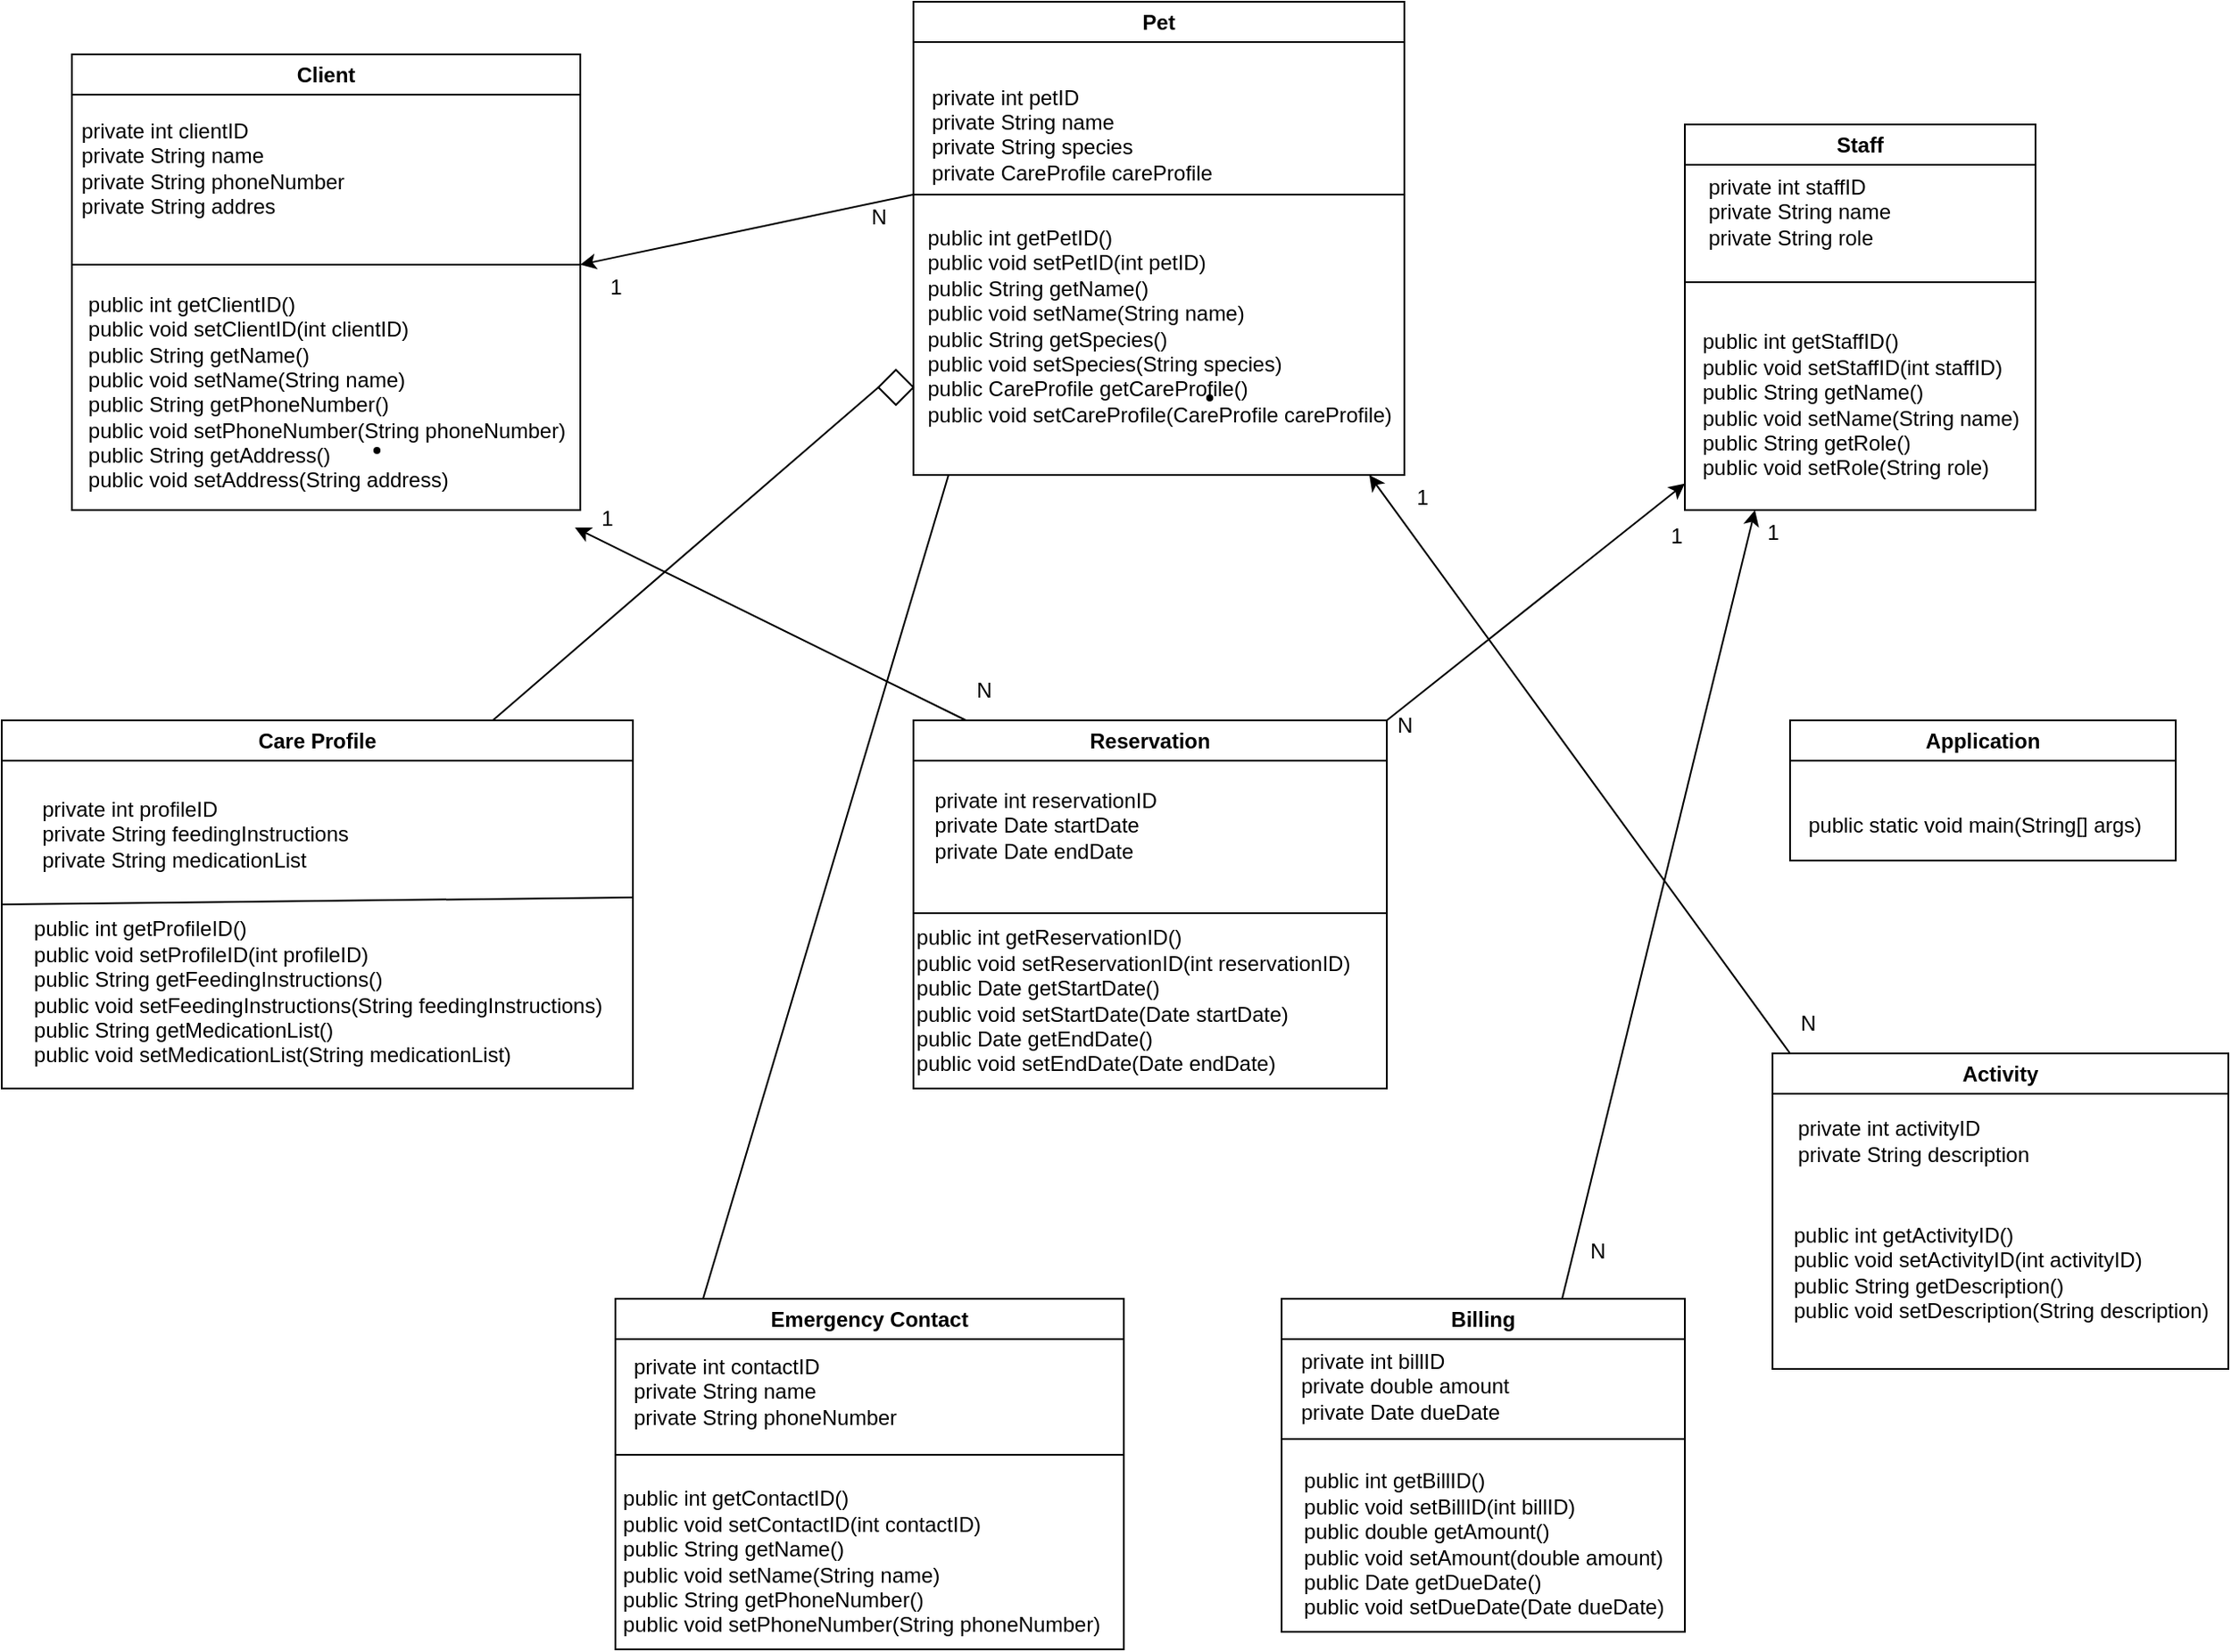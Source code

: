<mxfile version="24.6.5" type="device">
  <diagram id="yUoyeC8CzDRUghe84lRH" name="Page-1">
    <mxGraphModel dx="2899" dy="1103" grid="1" gridSize="10" guides="1" tooltips="1" connect="1" arrows="1" fold="1" page="1" pageScale="1" pageWidth="850" pageHeight="1100" math="0" shadow="0">
      <root>
        <mxCell id="0" />
        <mxCell id="1" parent="0" />
        <mxCell id="9KNZtpV98JF0bAeNBsMH-1" value="Client" style="swimlane;whiteSpace=wrap;html=1;" vertex="1" parent="1">
          <mxGeometry x="-250" y="60" width="290" height="260" as="geometry" />
        </mxCell>
        <mxCell id="9KNZtpV98JF0bAeNBsMH-17" value="&lt;li&gt;&lt;br&gt;&lt;/li&gt;" style="text;html=1;align=center;verticalAlign=middle;resizable=0;points=[];autosize=1;strokeColor=none;fillColor=none;" vertex="1" parent="9KNZtpV98JF0bAeNBsMH-1">
          <mxGeometry x="160" y="210" width="40" height="30" as="geometry" />
        </mxCell>
        <mxCell id="9KNZtpV98JF0bAeNBsMH-48" value="&lt;div style=&quot;text-align: justify;&quot;&gt;public int getClientID()&lt;/div&gt;&lt;div style=&quot;text-align: justify;&quot;&gt;public void setClientID(int clientID)&lt;/div&gt;&lt;div style=&quot;text-align: justify;&quot;&gt;public String getName()&lt;/div&gt;&lt;div style=&quot;text-align: justify;&quot;&gt;public void setName(String name)&lt;/div&gt;&lt;div style=&quot;text-align: justify;&quot;&gt;public String getPhoneNumber()&lt;/div&gt;&lt;div style=&quot;text-align: justify;&quot;&gt;public void setPhoneNumber(String phoneNumber)&lt;/div&gt;&lt;div style=&quot;text-align: justify;&quot;&gt;public String getAddress()&lt;/div&gt;&lt;div style=&quot;text-align: justify;&quot;&gt;public void setAddress(String address)&lt;/div&gt;&lt;div style=&quot;text-align: justify;&quot;&gt;&lt;br&gt;&lt;/div&gt;" style="text;html=1;align=center;verticalAlign=middle;resizable=0;points=[];autosize=1;strokeColor=none;fillColor=none;" vertex="1" parent="9KNZtpV98JF0bAeNBsMH-1">
          <mxGeometry x="-5" y="130" width="300" height="140" as="geometry" />
        </mxCell>
        <mxCell id="9KNZtpV98JF0bAeNBsMH-47" value="&lt;div style=&quot;text-align: justify;&quot;&gt;private int clientID&lt;/div&gt;&lt;div style=&quot;text-align: justify;&quot;&gt;private String name&lt;/div&gt;&lt;div style=&quot;text-align: justify;&quot;&gt;private String phoneNumber&lt;/div&gt;&lt;div style=&quot;text-align: justify;&quot;&gt;private String addres&lt;/div&gt;" style="text;html=1;align=center;verticalAlign=middle;resizable=0;points=[];autosize=1;strokeColor=none;fillColor=none;" vertex="1" parent="9KNZtpV98JF0bAeNBsMH-1">
          <mxGeometry x="-5" y="30" width="170" height="70" as="geometry" />
        </mxCell>
        <mxCell id="9KNZtpV98JF0bAeNBsMH-70" value="" style="endArrow=none;html=1;rounded=0;" edge="1" parent="9KNZtpV98JF0bAeNBsMH-1">
          <mxGeometry width="50" height="50" relative="1" as="geometry">
            <mxPoint y="120" as="sourcePoint" />
            <mxPoint x="290" y="120" as="targetPoint" />
          </mxGeometry>
        </mxCell>
        <mxCell id="9KNZtpV98JF0bAeNBsMH-8" value="Care Profile" style="swimlane;whiteSpace=wrap;html=1;" vertex="1" parent="1">
          <mxGeometry x="-290" y="440" width="360" height="210" as="geometry" />
        </mxCell>
        <mxCell id="9KNZtpV98JF0bAeNBsMH-43" value="&lt;div style=&quot;text-align: justify;&quot;&gt;public int getProfileID()&lt;/div&gt;&lt;div style=&quot;text-align: justify;&quot;&gt;public void setProfileID(int profileID)&lt;/div&gt;&lt;div style=&quot;text-align: justify;&quot;&gt;public String getFeedingInstructions()&lt;/div&gt;&lt;div style=&quot;text-align: justify;&quot;&gt;public void setFeedingInstructions(String feedingInstructions)&lt;/div&gt;&lt;div style=&quot;text-align: justify;&quot;&gt;public String getMedicationList()&lt;/div&gt;&lt;div style=&quot;text-align: justify;&quot;&gt;public void setMedicationList(String medicationList)&lt;/div&gt;" style="text;html=1;align=center;verticalAlign=middle;resizable=0;points=[];autosize=1;strokeColor=none;fillColor=none;" vertex="1" parent="9KNZtpV98JF0bAeNBsMH-8">
          <mxGeometry x="5" y="105" width="350" height="100" as="geometry" />
        </mxCell>
        <mxCell id="9KNZtpV98JF0bAeNBsMH-44" value="&lt;div style=&quot;text-align: justify;&quot;&gt;private int profileID&lt;/div&gt;&lt;div style=&quot;text-align: justify;&quot;&gt;private String feedingInstructions&lt;/div&gt;&lt;div style=&quot;text-align: justify;&quot;&gt;private String medicationList&lt;/div&gt;" style="text;html=1;align=center;verticalAlign=middle;resizable=0;points=[];autosize=1;strokeColor=none;fillColor=none;" vertex="1" parent="9KNZtpV98JF0bAeNBsMH-8">
          <mxGeometry x="10" y="35" width="200" height="60" as="geometry" />
        </mxCell>
        <mxCell id="9KNZtpV98JF0bAeNBsMH-51" value="" style="endArrow=none;html=1;rounded=0;entryX=1.014;entryY=-0.04;entryDx=0;entryDy=0;entryPerimeter=0;" edge="1" parent="9KNZtpV98JF0bAeNBsMH-8" target="9KNZtpV98JF0bAeNBsMH-43">
          <mxGeometry width="50" height="50" relative="1" as="geometry">
            <mxPoint y="105" as="sourcePoint" />
            <mxPoint x="50" y="55" as="targetPoint" />
          </mxGeometry>
        </mxCell>
        <mxCell id="9KNZtpV98JF0bAeNBsMH-12" value="Pet" style="swimlane;whiteSpace=wrap;html=1;" vertex="1" parent="1">
          <mxGeometry x="230" y="30" width="280" height="270" as="geometry" />
        </mxCell>
        <mxCell id="9KNZtpV98JF0bAeNBsMH-23" value="&lt;li&gt;&lt;br&gt;&lt;/li&gt;" style="text;html=1;align=center;verticalAlign=middle;resizable=0;points=[];autosize=1;strokeColor=none;fillColor=none;" vertex="1" parent="9KNZtpV98JF0bAeNBsMH-12">
          <mxGeometry x="155" y="210" width="40" height="30" as="geometry" />
        </mxCell>
        <mxCell id="9KNZtpV98JF0bAeNBsMH-45" value="&lt;div style=&quot;text-align: justify;&quot;&gt;public int getPetID()&lt;/div&gt;&lt;div style=&quot;text-align: justify;&quot;&gt;public void setPetID(int petID)&lt;/div&gt;&lt;div style=&quot;text-align: justify;&quot;&gt;public String getName()&lt;/div&gt;&lt;div style=&quot;text-align: justify;&quot;&gt;public void setName(String name)&lt;/div&gt;&lt;div style=&quot;text-align: justify;&quot;&gt;public String getSpecies()&lt;/div&gt;&lt;div style=&quot;text-align: justify;&quot;&gt;public void setSpecies(String species)&lt;/div&gt;&lt;div style=&quot;text-align: justify;&quot;&gt;public CareProfile getCareProfile()&lt;/div&gt;&lt;div style=&quot;text-align: justify;&quot;&gt;public void setCareProfile(CareProfile careProfile)&lt;/div&gt;" style="text;html=1;align=center;verticalAlign=middle;resizable=0;points=[];autosize=1;strokeColor=none;fillColor=none;" vertex="1" parent="9KNZtpV98JF0bAeNBsMH-12">
          <mxGeometry x="-5" y="120" width="290" height="130" as="geometry" />
        </mxCell>
        <mxCell id="9KNZtpV98JF0bAeNBsMH-46" value="&lt;div style=&quot;text-align: justify;&quot;&gt;private int petID&lt;/div&gt;&lt;div style=&quot;text-align: justify;&quot;&gt;private String name&lt;/div&gt;&lt;div style=&quot;text-align: justify;&quot;&gt;private String species&lt;/div&gt;&lt;div style=&quot;text-align: justify;&quot;&gt;private CareProfile careProfile&lt;/div&gt;&lt;div style=&quot;text-align: justify;&quot;&gt;&lt;br&gt;&lt;/div&gt;" style="text;html=1;align=center;verticalAlign=middle;resizable=0;points=[];autosize=1;strokeColor=none;fillColor=none;" vertex="1" parent="9KNZtpV98JF0bAeNBsMH-12">
          <mxGeometry y="38" width="180" height="90" as="geometry" />
        </mxCell>
        <mxCell id="9KNZtpV98JF0bAeNBsMH-21" value="" style="endArrow=none;html=1;rounded=0;exitX=0;exitY=0.5;exitDx=0;exitDy=0;entryX=1;entryY=0.5;entryDx=0;entryDy=0;" edge="1" parent="9KNZtpV98JF0bAeNBsMH-12">
          <mxGeometry width="50" height="50" relative="1" as="geometry">
            <mxPoint y="110" as="sourcePoint" />
            <mxPoint x="280" y="110" as="targetPoint" />
            <Array as="points" />
          </mxGeometry>
        </mxCell>
        <mxCell id="9KNZtpV98JF0bAeNBsMH-74" value="" style="rhombus;whiteSpace=wrap;html=1;" vertex="1" parent="9KNZtpV98JF0bAeNBsMH-12">
          <mxGeometry x="-20" y="210" width="20" height="20" as="geometry" />
        </mxCell>
        <mxCell id="9KNZtpV98JF0bAeNBsMH-15" value="Reservation" style="swimlane;whiteSpace=wrap;html=1;startSize=23;" vertex="1" parent="1">
          <mxGeometry x="230" y="440" width="270" height="210" as="geometry" />
        </mxCell>
        <mxCell id="9KNZtpV98JF0bAeNBsMH-41" value="&lt;div style=&quot;text-align: justify;&quot;&gt;public int getReservationID()&lt;/div&gt;&lt;div style=&quot;text-align: justify;&quot;&gt;public void setReservationID(int reservationID)&lt;/div&gt;&lt;div style=&quot;text-align: justify;&quot;&gt;public Date getStartDate()&lt;/div&gt;&lt;div style=&quot;text-align: justify;&quot;&gt;public void setStartDate(Date startDate)&lt;/div&gt;&lt;div style=&quot;text-align: justify;&quot;&gt;public Date getEndDate()&lt;/div&gt;&lt;div style=&quot;text-align: justify;&quot;&gt;public void setEndDate(Date endDate)&lt;/div&gt;" style="text;html=1;align=center;verticalAlign=middle;resizable=0;points=[];autosize=1;strokeColor=none;fillColor=none;" vertex="1" parent="9KNZtpV98JF0bAeNBsMH-15">
          <mxGeometry x="-10" y="110" width="270" height="100" as="geometry" />
        </mxCell>
        <mxCell id="9KNZtpV98JF0bAeNBsMH-42" value="&lt;div style=&quot;text-align: justify;&quot;&gt;private int reservationID&lt;/div&gt;&lt;div style=&quot;text-align: justify;&quot;&gt;private Date startDate&lt;/div&gt;&lt;div style=&quot;text-align: justify;&quot;&gt;private Date endDate&lt;/div&gt;" style="text;html=1;align=center;verticalAlign=middle;resizable=0;points=[];autosize=1;strokeColor=none;fillColor=none;" vertex="1" parent="9KNZtpV98JF0bAeNBsMH-15">
          <mxGeometry y="30" width="150" height="60" as="geometry" />
        </mxCell>
        <mxCell id="9KNZtpV98JF0bAeNBsMH-52" value="" style="endArrow=none;html=1;rounded=0;" edge="1" parent="9KNZtpV98JF0bAeNBsMH-15">
          <mxGeometry width="50" height="50" relative="1" as="geometry">
            <mxPoint y="110" as="sourcePoint" />
            <mxPoint x="270" y="110" as="targetPoint" />
          </mxGeometry>
        </mxCell>
        <mxCell id="9KNZtpV98JF0bAeNBsMH-38" value="Billing" style="swimlane;whiteSpace=wrap;html=1;startSize=23;" vertex="1" parent="1">
          <mxGeometry x="440" y="770" width="230" height="190" as="geometry" />
        </mxCell>
        <mxCell id="9KNZtpV98JF0bAeNBsMH-39" value="" style="endArrow=none;html=1;rounded=0;" edge="1" parent="9KNZtpV98JF0bAeNBsMH-38">
          <mxGeometry width="50" height="50" relative="1" as="geometry">
            <mxPoint y="80" as="sourcePoint" />
            <mxPoint x="230" y="80" as="targetPoint" />
          </mxGeometry>
        </mxCell>
        <mxCell id="9KNZtpV98JF0bAeNBsMH-57" value="&lt;div style=&quot;text-align: justify;&quot;&gt;private int billID&lt;/div&gt;&lt;div style=&quot;text-align: justify;&quot;&gt;private double amount&lt;/div&gt;&lt;div style=&quot;text-align: justify;&quot;&gt;private Date dueDate&lt;/div&gt;" style="text;html=1;align=center;verticalAlign=middle;resizable=0;points=[];autosize=1;strokeColor=none;fillColor=none;" vertex="1" parent="9KNZtpV98JF0bAeNBsMH-38">
          <mxGeometry y="20" width="140" height="60" as="geometry" />
        </mxCell>
        <mxCell id="9KNZtpV98JF0bAeNBsMH-59" value="&lt;div style=&quot;text-align: justify;&quot;&gt;public int getBillID()&lt;/div&gt;&lt;div style=&quot;text-align: justify;&quot;&gt;public void setBillID(int billID)&lt;/div&gt;&lt;div style=&quot;text-align: justify;&quot;&gt;public double getAmount()&lt;/div&gt;&lt;div style=&quot;text-align: justify;&quot;&gt;public void setAmount(double amount)&lt;/div&gt;&lt;div style=&quot;text-align: justify;&quot;&gt;public Date getDueDate()&lt;/div&gt;&lt;div style=&quot;text-align: justify;&quot;&gt;public void setDueDate(Date dueDate)&lt;/div&gt;" style="text;html=1;align=center;verticalAlign=middle;resizable=0;points=[];autosize=1;strokeColor=none;fillColor=none;" vertex="1" parent="9KNZtpV98JF0bAeNBsMH-38">
          <mxGeometry y="90" width="230" height="100" as="geometry" />
        </mxCell>
        <mxCell id="9KNZtpV98JF0bAeNBsMH-36" value="Staff" style="swimlane;whiteSpace=wrap;html=1;startSize=23;" vertex="1" parent="1">
          <mxGeometry x="670" y="100" width="200" height="220" as="geometry" />
        </mxCell>
        <mxCell id="9KNZtpV98JF0bAeNBsMH-37" value="" style="endArrow=none;html=1;rounded=0;" edge="1" parent="9KNZtpV98JF0bAeNBsMH-36">
          <mxGeometry width="50" height="50" relative="1" as="geometry">
            <mxPoint y="90" as="sourcePoint" />
            <mxPoint x="200" y="90" as="targetPoint" />
          </mxGeometry>
        </mxCell>
        <mxCell id="9KNZtpV98JF0bAeNBsMH-55" value="&lt;div style=&quot;text-align: justify;&quot;&gt;private int staffID&lt;/div&gt;&lt;div style=&quot;text-align: justify;&quot;&gt;private String name&lt;/div&gt;&lt;div style=&quot;text-align: justify;&quot;&gt;private String role&lt;/div&gt;" style="text;html=1;align=center;verticalAlign=middle;resizable=0;points=[];autosize=1;strokeColor=none;fillColor=none;" vertex="1" parent="9KNZtpV98JF0bAeNBsMH-36">
          <mxGeometry y="20" width="130" height="60" as="geometry" />
        </mxCell>
        <mxCell id="9KNZtpV98JF0bAeNBsMH-56" value="&lt;div style=&quot;text-align: justify;&quot;&gt;public int getStaffID()&lt;/div&gt;&lt;div style=&quot;text-align: justify;&quot;&gt;public void setStaffID(int staffID)&lt;/div&gt;&lt;div style=&quot;text-align: justify;&quot;&gt;public String getName()&lt;/div&gt;&lt;div style=&quot;text-align: justify;&quot;&gt;public void setName(String name)&lt;/div&gt;&lt;div style=&quot;text-align: justify;&quot;&gt;public String getRole()&lt;/div&gt;&lt;div style=&quot;text-align: justify;&quot;&gt;public void setRole(String role)&lt;/div&gt;" style="text;html=1;align=center;verticalAlign=middle;resizable=0;points=[];autosize=1;strokeColor=none;fillColor=none;" vertex="1" parent="9KNZtpV98JF0bAeNBsMH-36">
          <mxGeometry y="110" width="200" height="100" as="geometry" />
        </mxCell>
        <mxCell id="9KNZtpV98JF0bAeNBsMH-32" value="Activity" style="swimlane;whiteSpace=wrap;html=1;startSize=23;" vertex="1" parent="1">
          <mxGeometry x="720" y="630" width="260" height="180" as="geometry" />
        </mxCell>
        <mxCell id="9KNZtpV98JF0bAeNBsMH-63" value="&lt;div style=&quot;text-align: justify;&quot;&gt;private int activityID&lt;/div&gt;&lt;div style=&quot;text-align: justify;&quot;&gt;private String description&lt;/div&gt;" style="text;html=1;align=center;verticalAlign=middle;resizable=0;points=[];autosize=1;strokeColor=none;fillColor=none;" vertex="1" parent="9KNZtpV98JF0bAeNBsMH-32">
          <mxGeometry y="30" width="160" height="40" as="geometry" />
        </mxCell>
        <mxCell id="9KNZtpV98JF0bAeNBsMH-64" value="&lt;div style=&quot;text-align: justify;&quot;&gt;public int getActivityID()&lt;/div&gt;&lt;div style=&quot;text-align: justify;&quot;&gt;public void setActivityID(int activityID)&lt;/div&gt;&lt;div style=&quot;text-align: justify;&quot;&gt;public String getDescription()&lt;/div&gt;&lt;div style=&quot;text-align: justify;&quot;&gt;public void setDescription(String description)&lt;/div&gt;" style="text;html=1;align=center;verticalAlign=middle;resizable=0;points=[];autosize=1;strokeColor=none;fillColor=none;" vertex="1" parent="9KNZtpV98JF0bAeNBsMH-32">
          <mxGeometry y="90" width="260" height="70" as="geometry" />
        </mxCell>
        <mxCell id="9KNZtpV98JF0bAeNBsMH-30" value="Emergency Contact" style="swimlane;whiteSpace=wrap;html=1;startSize=23;" vertex="1" parent="1">
          <mxGeometry x="60" y="770" width="290" height="200" as="geometry" />
        </mxCell>
        <mxCell id="9KNZtpV98JF0bAeNBsMH-31" value="" style="endArrow=none;html=1;rounded=0;" edge="1" parent="9KNZtpV98JF0bAeNBsMH-30">
          <mxGeometry width="50" height="50" relative="1" as="geometry">
            <mxPoint y="89" as="sourcePoint" />
            <mxPoint x="290" y="89" as="targetPoint" />
          </mxGeometry>
        </mxCell>
        <mxCell id="9KNZtpV98JF0bAeNBsMH-60" value="&lt;div style=&quot;text-align: justify;&quot;&gt;private int contactID&lt;/div&gt;&lt;div style=&quot;text-align: justify;&quot;&gt;private String name&lt;/div&gt;&lt;div style=&quot;text-align: justify;&quot;&gt;private String phoneNumber&lt;/div&gt;&lt;div style=&quot;text-align: justify;&quot;&gt;&lt;br&gt;&lt;/div&gt;" style="text;html=1;align=center;verticalAlign=middle;resizable=0;points=[];autosize=1;strokeColor=none;fillColor=none;" vertex="1" parent="9KNZtpV98JF0bAeNBsMH-30">
          <mxGeometry y="25" width="170" height="70" as="geometry" />
        </mxCell>
        <mxCell id="9KNZtpV98JF0bAeNBsMH-61" value="&lt;div style=&quot;text-align: justify;&quot;&gt;public int getContactID()&lt;/div&gt;&lt;div style=&quot;text-align: justify;&quot;&gt;public void setContactID(int contactID)&lt;/div&gt;&lt;div style=&quot;text-align: justify;&quot;&gt;public String getName()&lt;/div&gt;&lt;div style=&quot;text-align: justify;&quot;&gt;public void setName(String name)&lt;/div&gt;&lt;div style=&quot;text-align: justify;&quot;&gt;public String getPhoneNumber()&lt;/div&gt;&lt;div style=&quot;text-align: justify;&quot;&gt;public void setPhoneNumber(String phoneNumber)&lt;/div&gt;" style="text;html=1;align=center;verticalAlign=middle;resizable=0;points=[];autosize=1;strokeColor=none;fillColor=none;" vertex="1" parent="9KNZtpV98JF0bAeNBsMH-30">
          <mxGeometry x="-10" y="100" width="300" height="100" as="geometry" />
        </mxCell>
        <mxCell id="9KNZtpV98JF0bAeNBsMH-34" value="Application" style="swimlane;whiteSpace=wrap;html=1;startSize=23;" vertex="1" parent="1">
          <mxGeometry x="730" y="440" width="220" height="80" as="geometry" />
        </mxCell>
        <mxCell id="9KNZtpV98JF0bAeNBsMH-69" value="public static void main(String[] args)" style="text;html=1;align=center;verticalAlign=middle;resizable=0;points=[];autosize=1;strokeColor=none;fillColor=none;" vertex="1" parent="9KNZtpV98JF0bAeNBsMH-34">
          <mxGeometry y="45" width="210" height="30" as="geometry" />
        </mxCell>
        <mxCell id="9KNZtpV98JF0bAeNBsMH-71" value="" style="endArrow=classic;html=1;rounded=0;" edge="1" parent="1">
          <mxGeometry width="50" height="50" relative="1" as="geometry">
            <mxPoint x="230" y="140" as="sourcePoint" />
            <mxPoint x="40" y="180" as="targetPoint" />
          </mxGeometry>
        </mxCell>
        <mxCell id="9KNZtpV98JF0bAeNBsMH-72" value="1" style="text;html=1;align=center;verticalAlign=middle;resizable=0;points=[];autosize=1;strokeColor=none;fillColor=none;" vertex="1" parent="1">
          <mxGeometry x="45" y="178" width="30" height="30" as="geometry" />
        </mxCell>
        <mxCell id="9KNZtpV98JF0bAeNBsMH-73" value="N" style="text;html=1;align=center;verticalAlign=middle;resizable=0;points=[];autosize=1;strokeColor=none;fillColor=none;" vertex="1" parent="1">
          <mxGeometry x="195" y="138" width="30" height="30" as="geometry" />
        </mxCell>
        <mxCell id="9KNZtpV98JF0bAeNBsMH-76" value="" style="endArrow=none;html=1;rounded=0;exitX=0.778;exitY=0;exitDx=0;exitDy=0;exitPerimeter=0;" edge="1" parent="1" source="9KNZtpV98JF0bAeNBsMH-8">
          <mxGeometry width="50" height="50" relative="1" as="geometry">
            <mxPoint x="160" y="300" as="sourcePoint" />
            <mxPoint x="210" y="250" as="targetPoint" />
          </mxGeometry>
        </mxCell>
        <mxCell id="9KNZtpV98JF0bAeNBsMH-77" value="" style="endArrow=classic;html=1;rounded=0;" edge="1" parent="1" target="9KNZtpV98JF0bAeNBsMH-48">
          <mxGeometry width="50" height="50" relative="1" as="geometry">
            <mxPoint x="260" y="440" as="sourcePoint" />
            <mxPoint x="310" y="390" as="targetPoint" />
          </mxGeometry>
        </mxCell>
        <mxCell id="9KNZtpV98JF0bAeNBsMH-78" value="N" style="text;html=1;align=center;verticalAlign=middle;resizable=0;points=[];autosize=1;strokeColor=none;fillColor=none;" vertex="1" parent="1">
          <mxGeometry x="255" y="408" width="30" height="30" as="geometry" />
        </mxCell>
        <mxCell id="9KNZtpV98JF0bAeNBsMH-79" value="1" style="text;html=1;align=center;verticalAlign=middle;resizable=0;points=[];autosize=1;strokeColor=none;fillColor=none;" vertex="1" parent="1">
          <mxGeometry x="40" y="310" width="30" height="30" as="geometry" />
        </mxCell>
        <mxCell id="9KNZtpV98JF0bAeNBsMH-80" value="" style="endArrow=classic;html=1;rounded=0;" edge="1" parent="1">
          <mxGeometry width="50" height="50" relative="1" as="geometry">
            <mxPoint x="730" y="630" as="sourcePoint" />
            <mxPoint x="490" y="300" as="targetPoint" />
          </mxGeometry>
        </mxCell>
        <mxCell id="9KNZtpV98JF0bAeNBsMH-81" value="N" style="text;html=1;align=center;verticalAlign=middle;resizable=0;points=[];autosize=1;strokeColor=none;fillColor=none;" vertex="1" parent="1">
          <mxGeometry x="725" y="598" width="30" height="30" as="geometry" />
        </mxCell>
        <mxCell id="9KNZtpV98JF0bAeNBsMH-82" value="1" style="text;html=1;align=center;verticalAlign=middle;resizable=0;points=[];autosize=1;strokeColor=none;fillColor=none;" vertex="1" parent="1">
          <mxGeometry x="505" y="298" width="30" height="30" as="geometry" />
        </mxCell>
        <mxCell id="9KNZtpV98JF0bAeNBsMH-83" value="" style="endArrow=classic;html=1;rounded=0;entryX=0;entryY=0.949;entryDx=0;entryDy=0;entryPerimeter=0;" edge="1" parent="1" target="9KNZtpV98JF0bAeNBsMH-56">
          <mxGeometry width="50" height="50" relative="1" as="geometry">
            <mxPoint x="500" y="440" as="sourcePoint" />
            <mxPoint x="550" y="390" as="targetPoint" />
          </mxGeometry>
        </mxCell>
        <mxCell id="9KNZtpV98JF0bAeNBsMH-84" value="N" style="text;html=1;align=center;verticalAlign=middle;resizable=0;points=[];autosize=1;strokeColor=none;fillColor=none;" vertex="1" parent="1">
          <mxGeometry x="495" y="428" width="30" height="30" as="geometry" />
        </mxCell>
        <mxCell id="9KNZtpV98JF0bAeNBsMH-85" value="1" style="text;html=1;align=center;verticalAlign=middle;resizable=0;points=[];autosize=1;strokeColor=none;fillColor=none;" vertex="1" parent="1">
          <mxGeometry x="650" y="320" width="30" height="30" as="geometry" />
        </mxCell>
        <mxCell id="9KNZtpV98JF0bAeNBsMH-86" value="" style="endArrow=classic;html=1;rounded=0;" edge="1" parent="1">
          <mxGeometry width="50" height="50" relative="1" as="geometry">
            <mxPoint x="260" y="780" as="sourcePoint" />
            <mxPoint x="260" y="780" as="targetPoint" />
          </mxGeometry>
        </mxCell>
        <mxCell id="9KNZtpV98JF0bAeNBsMH-87" value="" style="endArrow=classic;html=1;rounded=0;" edge="1" parent="1">
          <mxGeometry width="50" height="50" relative="1" as="geometry">
            <mxPoint x="600" y="770" as="sourcePoint" />
            <mxPoint x="710" y="320" as="targetPoint" />
          </mxGeometry>
        </mxCell>
        <mxCell id="9KNZtpV98JF0bAeNBsMH-88" value="N" style="text;html=1;align=center;verticalAlign=middle;resizable=0;points=[];autosize=1;strokeColor=none;fillColor=none;" vertex="1" parent="1">
          <mxGeometry x="605" y="728" width="30" height="30" as="geometry" />
        </mxCell>
        <mxCell id="9KNZtpV98JF0bAeNBsMH-89" value="1" style="text;html=1;align=center;verticalAlign=middle;resizable=0;points=[];autosize=1;strokeColor=none;fillColor=none;" vertex="1" parent="1">
          <mxGeometry x="705" y="318" width="30" height="30" as="geometry" />
        </mxCell>
        <mxCell id="9KNZtpV98JF0bAeNBsMH-91" value="" style="endArrow=none;html=1;rounded=0;" edge="1" parent="1">
          <mxGeometry width="50" height="50" relative="1" as="geometry">
            <mxPoint x="110" y="770" as="sourcePoint" />
            <mxPoint x="250" y="300" as="targetPoint" />
          </mxGeometry>
        </mxCell>
      </root>
    </mxGraphModel>
  </diagram>
</mxfile>
